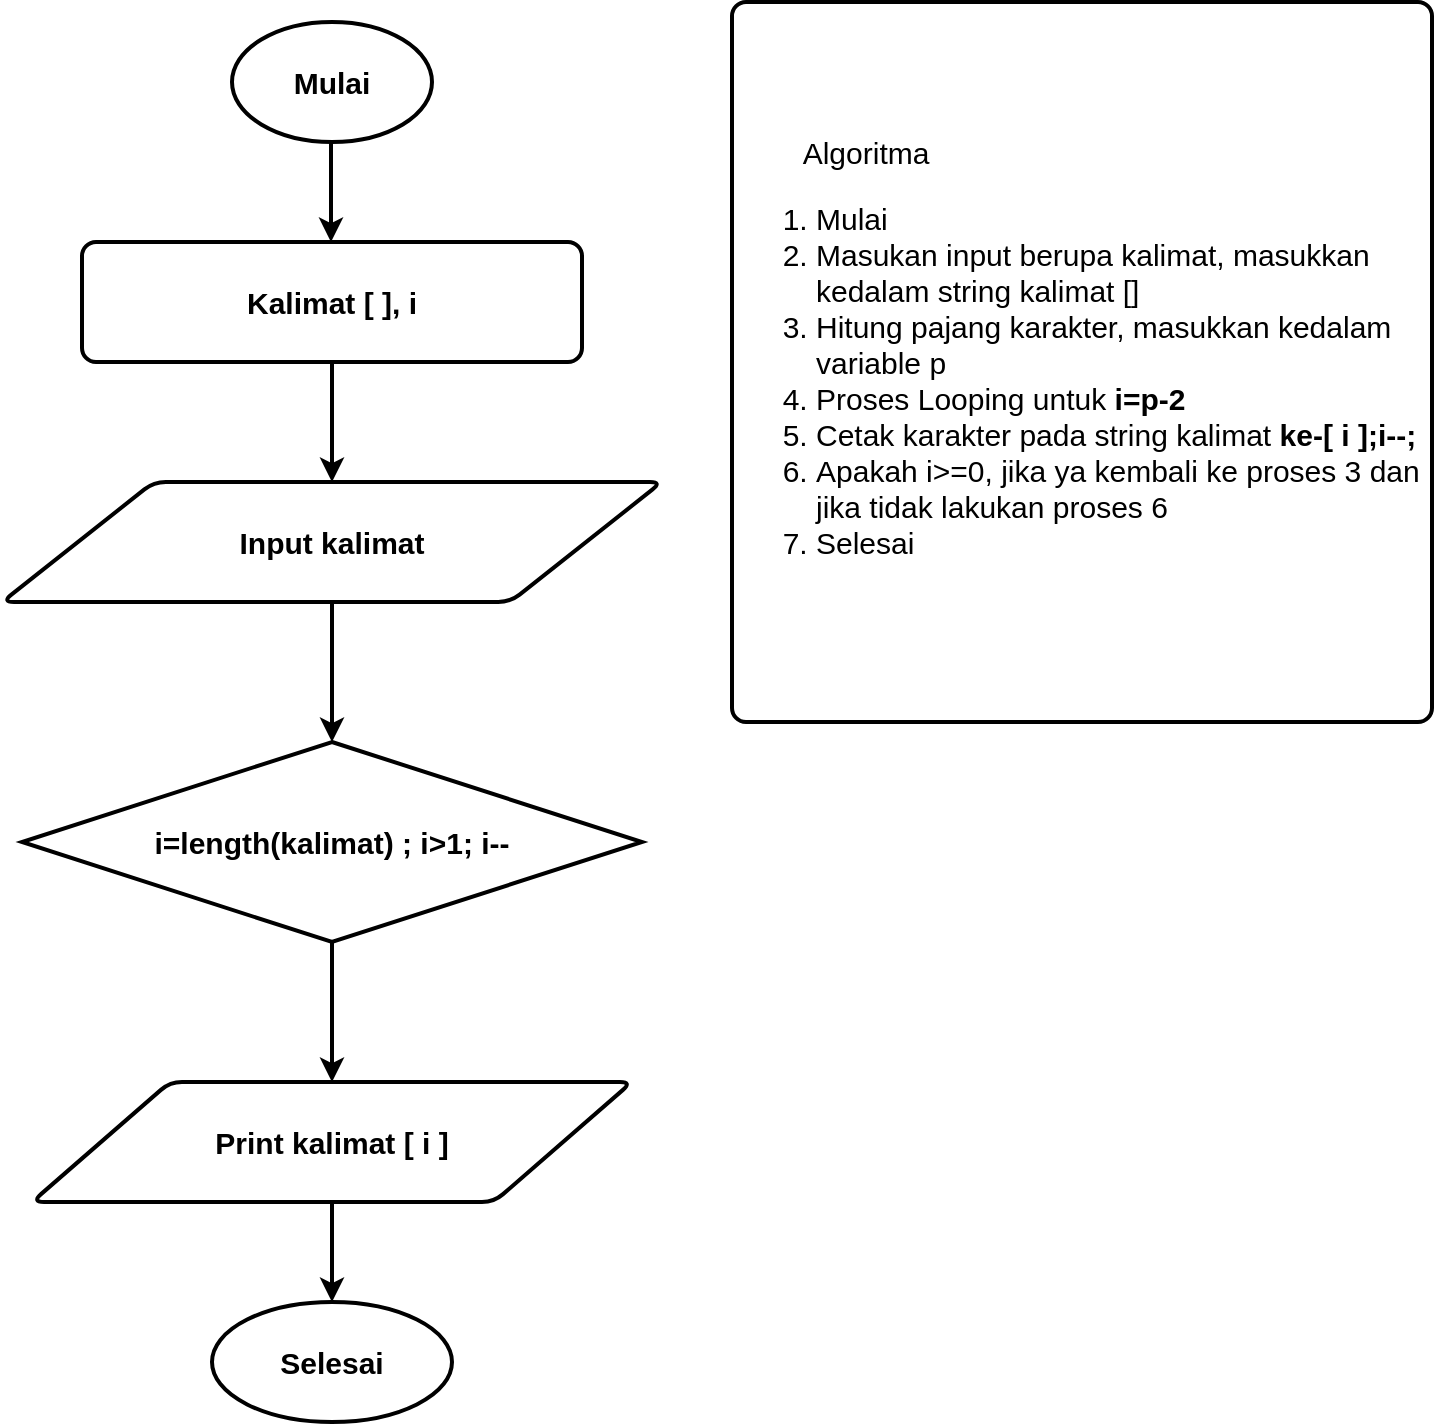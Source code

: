 <mxfile version="15.6.8" type="github"><diagram id="k9uiURDXTrnXSVNE4-lv" name="Page-1"><mxGraphModel dx="782" dy="482" grid="1" gridSize="10" guides="1" tooltips="1" connect="1" arrows="1" fold="1" page="1" pageScale="1" pageWidth="850" pageHeight="1100" math="0" shadow="0"><root><mxCell id="0"/><mxCell id="1" parent="0"/><mxCell id="OJDIj0ANOqpXdaQRvnC_-3" style="edgeStyle=orthogonalEdgeStyle;rounded=0;orthogonalLoop=1;jettySize=auto;html=1;exitX=0.5;exitY=1;exitDx=0;exitDy=0;strokeWidth=2;" edge="1" parent="1"><mxGeometry relative="1" as="geometry"><mxPoint x="329.5" y="190" as="targetPoint"/><mxPoint x="329.5" y="140" as="sourcePoint"/></mxGeometry></mxCell><mxCell id="OJDIj0ANOqpXdaQRvnC_-4" value="Mulai" style="strokeWidth=2;html=1;shape=mxgraph.flowchart.start_1;whiteSpace=wrap;fillColor=#FFFFFF;fontSize=15;fontStyle=1" vertex="1" parent="1"><mxGeometry x="280" y="80" width="100" height="60" as="geometry"/></mxCell><mxCell id="OJDIj0ANOqpXdaQRvnC_-6" style="edgeStyle=orthogonalEdgeStyle;rounded=0;orthogonalLoop=1;jettySize=auto;html=1;exitX=0.5;exitY=1;exitDx=0;exitDy=0;strokeWidth=2;" edge="1" parent="1" source="OJDIj0ANOqpXdaQRvnC_-5" target="OJDIj0ANOqpXdaQRvnC_-7"><mxGeometry relative="1" as="geometry"><mxPoint x="330" y="300" as="targetPoint"/></mxGeometry></mxCell><mxCell id="OJDIj0ANOqpXdaQRvnC_-5" value="Kalimat [ ], i" style="rounded=1;whiteSpace=wrap;html=1;absoluteArcSize=1;arcSize=14;strokeWidth=2;fillColor=#FFFFFF;fontSize=15;fontStyle=1" vertex="1" parent="1"><mxGeometry x="205" y="190" width="250" height="60" as="geometry"/></mxCell><mxCell id="OJDIj0ANOqpXdaQRvnC_-9" style="edgeStyle=orthogonalEdgeStyle;rounded=0;orthogonalLoop=1;jettySize=auto;html=1;exitX=0.5;exitY=1;exitDx=0;exitDy=0;strokeWidth=2;entryX=0.5;entryY=0;entryDx=0;entryDy=0;entryPerimeter=0;" edge="1" parent="1" source="OJDIj0ANOqpXdaQRvnC_-7" target="OJDIj0ANOqpXdaQRvnC_-8"><mxGeometry relative="1" as="geometry"><mxPoint x="340" y="400" as="targetPoint"/><Array as="points"/></mxGeometry></mxCell><mxCell id="OJDIj0ANOqpXdaQRvnC_-7" value="Input kalimat" style="shape=parallelogram;html=1;strokeWidth=2;perimeter=parallelogramPerimeter;whiteSpace=wrap;rounded=1;arcSize=12;size=0.23;fillColor=#FFFFFF;fontSize=15;fontStyle=1" vertex="1" parent="1"><mxGeometry x="165" y="310" width="330" height="60" as="geometry"/></mxCell><mxCell id="OJDIj0ANOqpXdaQRvnC_-14" style="edgeStyle=orthogonalEdgeStyle;rounded=0;orthogonalLoop=1;jettySize=auto;html=1;exitX=0.5;exitY=1;exitDx=0;exitDy=0;exitPerimeter=0;strokeWidth=2;" edge="1" parent="1" source="OJDIj0ANOqpXdaQRvnC_-8" target="OJDIj0ANOqpXdaQRvnC_-10"><mxGeometry relative="1" as="geometry"/></mxCell><mxCell id="OJDIj0ANOqpXdaQRvnC_-8" value="i=length(kalimat) ; i&amp;gt;1; i--" style="strokeWidth=2;html=1;shape=mxgraph.flowchart.decision;whiteSpace=wrap;fillColor=#FFFFFF;fontSize=15;fontStyle=1" vertex="1" parent="1"><mxGeometry x="175" y="440" width="310" height="100" as="geometry"/></mxCell><mxCell id="OJDIj0ANOqpXdaQRvnC_-15" style="edgeStyle=orthogonalEdgeStyle;rounded=0;orthogonalLoop=1;jettySize=auto;html=1;exitX=0.5;exitY=1;exitDx=0;exitDy=0;entryX=0.5;entryY=0;entryDx=0;entryDy=0;entryPerimeter=0;strokeWidth=2;" edge="1" parent="1" source="OJDIj0ANOqpXdaQRvnC_-10" target="OJDIj0ANOqpXdaQRvnC_-13"><mxGeometry relative="1" as="geometry"/></mxCell><mxCell id="OJDIj0ANOqpXdaQRvnC_-10" value="Print kalimat [ i ]" style="shape=parallelogram;html=1;strokeWidth=2;perimeter=parallelogramPerimeter;whiteSpace=wrap;rounded=1;arcSize=12;size=0.23;fillColor=#FFFFFF;fontSize=15;fontStyle=1" vertex="1" parent="1"><mxGeometry x="180" y="610" width="300" height="60" as="geometry"/></mxCell><mxCell id="OJDIj0ANOqpXdaQRvnC_-13" value="Selesai" style="strokeWidth=2;html=1;shape=mxgraph.flowchart.start_1;whiteSpace=wrap;fillColor=#FFFFFF;fontSize=15;fontStyle=1" vertex="1" parent="1"><mxGeometry x="270" y="720" width="120" height="60" as="geometry"/></mxCell><mxCell id="OJDIj0ANOqpXdaQRvnC_-16" value="&lt;span style=&quot;white-space: pre&quot;&gt;&#9;&lt;/span&gt;Algoritma&lt;br&gt;&lt;ol&gt;&lt;li&gt;Mulai&lt;/li&gt;&lt;li&gt;Masukan input berupa kalimat, masukkan kedalam string kalimat []&lt;/li&gt;&lt;li&gt;Hitung pajang karakter, masukkan kedalam variable p&lt;/li&gt;&lt;li&gt;Proses Looping untuk &lt;b&gt;i=p-2&lt;/b&gt;&lt;/li&gt;&lt;li&gt;Cetak karakter pada string kalimat &lt;b&gt;ke-[ i ];i--;&lt;/b&gt;&lt;/li&gt;&lt;li&gt;Apakah i&amp;gt;=0, jika ya kembali ke proses 3 dan jika tidak lakukan proses 6&lt;/li&gt;&lt;li&gt;Selesai&lt;/li&gt;&lt;/ol&gt;" style="rounded=1;whiteSpace=wrap;html=1;absoluteArcSize=1;arcSize=14;strokeWidth=2;fontSize=15;fillColor=#FFFFFF;fontStyle=0;align=left;" vertex="1" parent="1"><mxGeometry x="530" y="70" width="350" height="360" as="geometry"/></mxCell></root></mxGraphModel></diagram></mxfile>